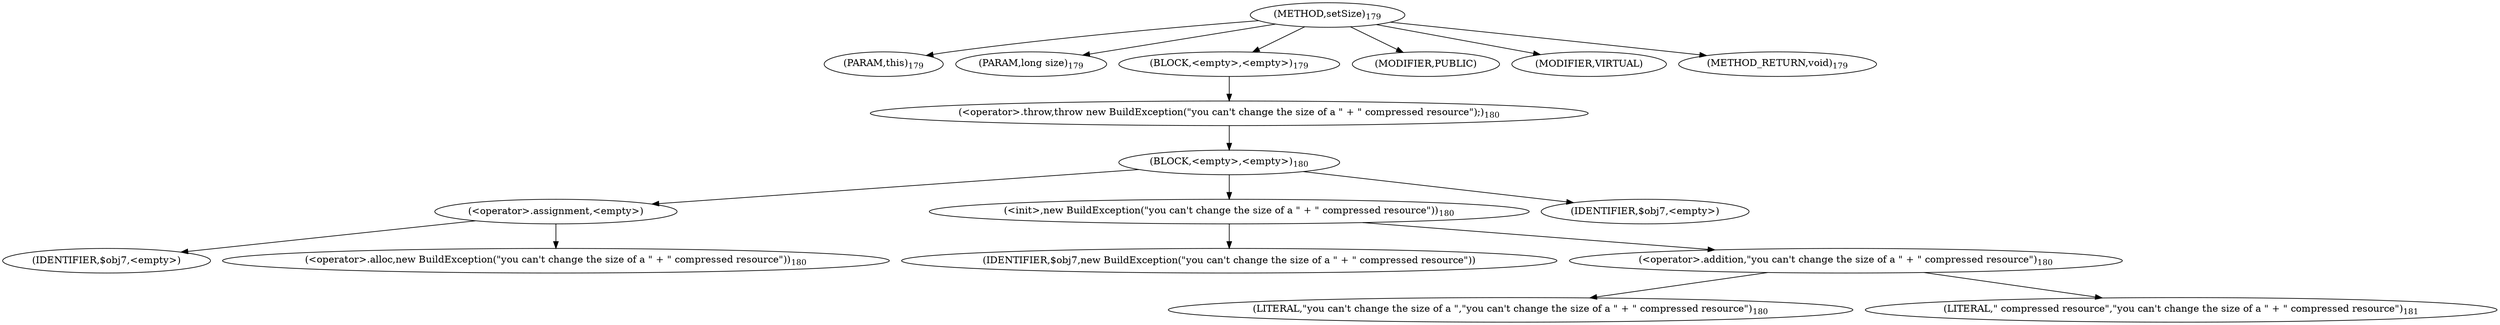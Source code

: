 digraph "setSize" {  
"301" [label = <(METHOD,setSize)<SUB>179</SUB>> ]
"302" [label = <(PARAM,this)<SUB>179</SUB>> ]
"303" [label = <(PARAM,long size)<SUB>179</SUB>> ]
"304" [label = <(BLOCK,&lt;empty&gt;,&lt;empty&gt;)<SUB>179</SUB>> ]
"305" [label = <(&lt;operator&gt;.throw,throw new BuildException(&quot;you can't change the size of a &quot; + &quot; compressed resource&quot;);)<SUB>180</SUB>> ]
"306" [label = <(BLOCK,&lt;empty&gt;,&lt;empty&gt;)<SUB>180</SUB>> ]
"307" [label = <(&lt;operator&gt;.assignment,&lt;empty&gt;)> ]
"308" [label = <(IDENTIFIER,$obj7,&lt;empty&gt;)> ]
"309" [label = <(&lt;operator&gt;.alloc,new BuildException(&quot;you can't change the size of a &quot; + &quot; compressed resource&quot;))<SUB>180</SUB>> ]
"310" [label = <(&lt;init&gt;,new BuildException(&quot;you can't change the size of a &quot; + &quot; compressed resource&quot;))<SUB>180</SUB>> ]
"311" [label = <(IDENTIFIER,$obj7,new BuildException(&quot;you can't change the size of a &quot; + &quot; compressed resource&quot;))> ]
"312" [label = <(&lt;operator&gt;.addition,&quot;you can't change the size of a &quot; + &quot; compressed resource&quot;)<SUB>180</SUB>> ]
"313" [label = <(LITERAL,&quot;you can't change the size of a &quot;,&quot;you can't change the size of a &quot; + &quot; compressed resource&quot;)<SUB>180</SUB>> ]
"314" [label = <(LITERAL,&quot; compressed resource&quot;,&quot;you can't change the size of a &quot; + &quot; compressed resource&quot;)<SUB>181</SUB>> ]
"315" [label = <(IDENTIFIER,$obj7,&lt;empty&gt;)> ]
"316" [label = <(MODIFIER,PUBLIC)> ]
"317" [label = <(MODIFIER,VIRTUAL)> ]
"318" [label = <(METHOD_RETURN,void)<SUB>179</SUB>> ]
  "301" -> "302" 
  "301" -> "303" 
  "301" -> "304" 
  "301" -> "316" 
  "301" -> "317" 
  "301" -> "318" 
  "304" -> "305" 
  "305" -> "306" 
  "306" -> "307" 
  "306" -> "310" 
  "306" -> "315" 
  "307" -> "308" 
  "307" -> "309" 
  "310" -> "311" 
  "310" -> "312" 
  "312" -> "313" 
  "312" -> "314" 
}
